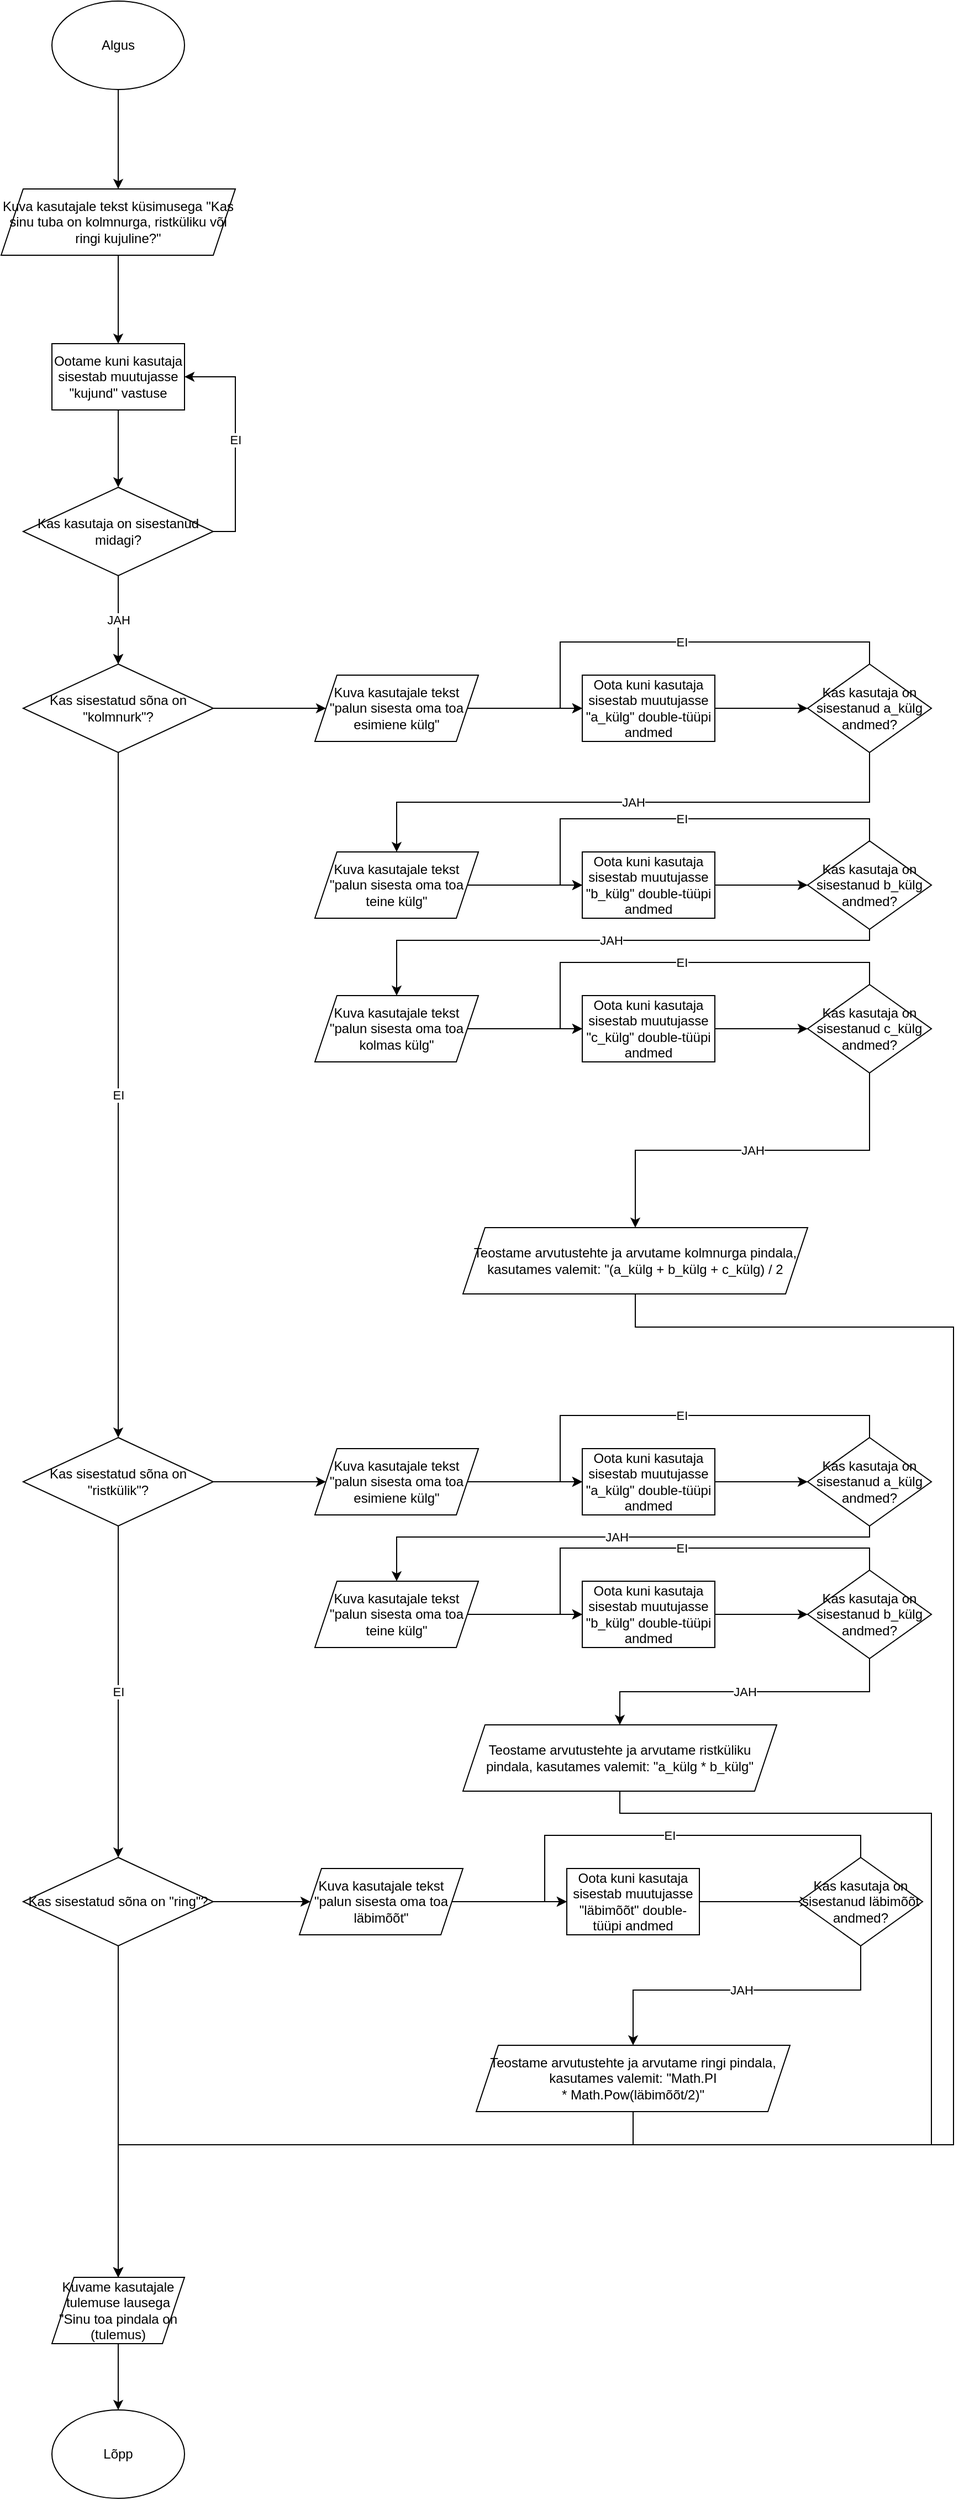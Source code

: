<mxfile version="26.0.9">
  <diagram id="C5RBs43oDa-KdzZeNtuy" name="Page-1">
    <mxGraphModel dx="832" dy="563" grid="1" gridSize="10" guides="1" tooltips="1" connect="1" arrows="1" fold="1" page="1" pageScale="1" pageWidth="1100" pageHeight="1700" math="0" shadow="0">
      <root>
        <mxCell id="WIyWlLk6GJQsqaUBKTNV-0" />
        <mxCell id="WIyWlLk6GJQsqaUBKTNV-1" parent="WIyWlLk6GJQsqaUBKTNV-0" />
        <mxCell id="Fa383bhnabTTkS8v6SVs-2" value="" style="edgeStyle=orthogonalEdgeStyle;rounded=0;orthogonalLoop=1;jettySize=auto;html=1;" parent="WIyWlLk6GJQsqaUBKTNV-1" source="Fa383bhnabTTkS8v6SVs-0" target="Fa383bhnabTTkS8v6SVs-1" edge="1">
          <mxGeometry relative="1" as="geometry" />
        </mxCell>
        <mxCell id="Fa383bhnabTTkS8v6SVs-0" value="Algus" style="ellipse;whiteSpace=wrap;html=1;" parent="WIyWlLk6GJQsqaUBKTNV-1" vertex="1">
          <mxGeometry x="354" y="50" width="120" height="80" as="geometry" />
        </mxCell>
        <mxCell id="Fa383bhnabTTkS8v6SVs-13" value="" style="edgeStyle=orthogonalEdgeStyle;rounded=0;orthogonalLoop=1;jettySize=auto;html=1;" parent="WIyWlLk6GJQsqaUBKTNV-1" source="Fa383bhnabTTkS8v6SVs-1" target="Fa383bhnabTTkS8v6SVs-12" edge="1">
          <mxGeometry relative="1" as="geometry" />
        </mxCell>
        <mxCell id="Fa383bhnabTTkS8v6SVs-1" value="Kuva kasutajale tekst küsimusega &quot;Kas sinu tuba on kolmnurga, ristküliku või ringi kujuline?&quot;" style="shape=parallelogram;perimeter=parallelogramPerimeter;whiteSpace=wrap;html=1;fixedSize=1;" parent="WIyWlLk6GJQsqaUBKTNV-1" vertex="1">
          <mxGeometry x="308" y="220" width="212" height="60" as="geometry" />
        </mxCell>
        <mxCell id="Fa383bhnabTTkS8v6SVs-15" value="" style="edgeStyle=orthogonalEdgeStyle;rounded=0;orthogonalLoop=1;jettySize=auto;html=1;" parent="WIyWlLk6GJQsqaUBKTNV-1" source="Fa383bhnabTTkS8v6SVs-12" target="Fa383bhnabTTkS8v6SVs-14" edge="1">
          <mxGeometry relative="1" as="geometry" />
        </mxCell>
        <mxCell id="Fa383bhnabTTkS8v6SVs-12" value="Ootame kuni kasutaja sisestab muutujasse &quot;kujund&quot; vastuse" style="whiteSpace=wrap;html=1;" parent="WIyWlLk6GJQsqaUBKTNV-1" vertex="1">
          <mxGeometry x="354" y="360" width="120" height="60" as="geometry" />
        </mxCell>
        <mxCell id="Fa383bhnabTTkS8v6SVs-16" value="EI" style="edgeStyle=orthogonalEdgeStyle;rounded=0;orthogonalLoop=1;jettySize=auto;html=1;exitX=1;exitY=0.5;exitDx=0;exitDy=0;entryX=1;entryY=0.5;entryDx=0;entryDy=0;" parent="WIyWlLk6GJQsqaUBKTNV-1" source="Fa383bhnabTTkS8v6SVs-14" target="Fa383bhnabTTkS8v6SVs-12" edge="1">
          <mxGeometry relative="1" as="geometry" />
        </mxCell>
        <mxCell id="Fa383bhnabTTkS8v6SVs-24" value="" style="edgeStyle=orthogonalEdgeStyle;rounded=0;orthogonalLoop=1;jettySize=auto;html=1;" parent="WIyWlLk6GJQsqaUBKTNV-1" source="Fa383bhnabTTkS8v6SVs-14" target="Fa383bhnabTTkS8v6SVs-23" edge="1">
          <mxGeometry relative="1" as="geometry" />
        </mxCell>
        <mxCell id="Fa383bhnabTTkS8v6SVs-27" value="JAH" style="edgeStyle=orthogonalEdgeStyle;rounded=0;orthogonalLoop=1;jettySize=auto;html=1;" parent="WIyWlLk6GJQsqaUBKTNV-1" source="Fa383bhnabTTkS8v6SVs-14" target="Fa383bhnabTTkS8v6SVs-23" edge="1">
          <mxGeometry relative="1" as="geometry" />
        </mxCell>
        <mxCell id="Fa383bhnabTTkS8v6SVs-14" value="Kas kasutaja on sisestanud midagi?" style="rhombus;whiteSpace=wrap;html=1;" parent="WIyWlLk6GJQsqaUBKTNV-1" vertex="1">
          <mxGeometry x="328" y="490" width="172" height="80" as="geometry" />
        </mxCell>
        <mxCell id="Fa383bhnabTTkS8v6SVs-26" value="EI" style="edgeStyle=orthogonalEdgeStyle;rounded=0;orthogonalLoop=1;jettySize=auto;html=1;" parent="WIyWlLk6GJQsqaUBKTNV-1" source="Fa383bhnabTTkS8v6SVs-23" target="Fa383bhnabTTkS8v6SVs-25" edge="1">
          <mxGeometry relative="1" as="geometry" />
        </mxCell>
        <mxCell id="Fa383bhnabTTkS8v6SVs-29" value="" style="edgeStyle=orthogonalEdgeStyle;rounded=0;orthogonalLoop=1;jettySize=auto;html=1;" parent="WIyWlLk6GJQsqaUBKTNV-1" source="Fa383bhnabTTkS8v6SVs-23" target="Fa383bhnabTTkS8v6SVs-28" edge="1">
          <mxGeometry relative="1" as="geometry" />
        </mxCell>
        <mxCell id="Fa383bhnabTTkS8v6SVs-23" value="Kas sisestatud sõna on &quot;kolmnurk&quot;?" style="rhombus;whiteSpace=wrap;html=1;" parent="WIyWlLk6GJQsqaUBKTNV-1" vertex="1">
          <mxGeometry x="328" y="650" width="172" height="80" as="geometry" />
        </mxCell>
        <mxCell id="Fa383bhnabTTkS8v6SVs-65" value="" style="edgeStyle=orthogonalEdgeStyle;rounded=0;orthogonalLoop=1;jettySize=auto;html=1;" parent="WIyWlLk6GJQsqaUBKTNV-1" source="Fa383bhnabTTkS8v6SVs-25" target="Fa383bhnabTTkS8v6SVs-53" edge="1">
          <mxGeometry relative="1" as="geometry" />
        </mxCell>
        <mxCell id="Fa383bhnabTTkS8v6SVs-67" value="EI" style="edgeStyle=orthogonalEdgeStyle;rounded=0;orthogonalLoop=1;jettySize=auto;html=1;" parent="WIyWlLk6GJQsqaUBKTNV-1" source="Fa383bhnabTTkS8v6SVs-25" target="Fa383bhnabTTkS8v6SVs-66" edge="1">
          <mxGeometry relative="1" as="geometry" />
        </mxCell>
        <mxCell id="Fa383bhnabTTkS8v6SVs-25" value="Kas sisestatud sõna on &quot;ristkülik&quot;?" style="rhombus;whiteSpace=wrap;html=1;" parent="WIyWlLk6GJQsqaUBKTNV-1" vertex="1">
          <mxGeometry x="328" y="1350" width="172" height="80" as="geometry" />
        </mxCell>
        <mxCell id="Fa383bhnabTTkS8v6SVs-31" value="" style="edgeStyle=orthogonalEdgeStyle;rounded=0;orthogonalLoop=1;jettySize=auto;html=1;" parent="WIyWlLk6GJQsqaUBKTNV-1" source="Fa383bhnabTTkS8v6SVs-28" target="Fa383bhnabTTkS8v6SVs-30" edge="1">
          <mxGeometry relative="1" as="geometry" />
        </mxCell>
        <mxCell id="Fa383bhnabTTkS8v6SVs-28" value="Kuva kasutajale tekst &quot;palun sisesta oma toa esimiene külg&quot;" style="shape=parallelogram;perimeter=parallelogramPerimeter;whiteSpace=wrap;html=1;fixedSize=1;" parent="WIyWlLk6GJQsqaUBKTNV-1" vertex="1">
          <mxGeometry x="592" y="660" width="148" height="60" as="geometry" />
        </mxCell>
        <mxCell id="Fa383bhnabTTkS8v6SVs-33" value="" style="edgeStyle=orthogonalEdgeStyle;rounded=0;orthogonalLoop=1;jettySize=auto;html=1;" parent="WIyWlLk6GJQsqaUBKTNV-1" source="Fa383bhnabTTkS8v6SVs-30" target="Fa383bhnabTTkS8v6SVs-32" edge="1">
          <mxGeometry relative="1" as="geometry" />
        </mxCell>
        <mxCell id="Fa383bhnabTTkS8v6SVs-30" value="Oota kuni kasutaja sisestab muutujasse &quot;a_külg&quot; double-tüüpi andmed" style="whiteSpace=wrap;html=1;" parent="WIyWlLk6GJQsqaUBKTNV-1" vertex="1">
          <mxGeometry x="834" y="660" width="120" height="60" as="geometry" />
        </mxCell>
        <mxCell id="Fa383bhnabTTkS8v6SVs-34" value="EI" style="edgeStyle=orthogonalEdgeStyle;rounded=0;orthogonalLoop=1;jettySize=auto;html=1;exitX=0.5;exitY=0;exitDx=0;exitDy=0;entryX=0;entryY=0.5;entryDx=0;entryDy=0;" parent="WIyWlLk6GJQsqaUBKTNV-1" source="Fa383bhnabTTkS8v6SVs-32" target="Fa383bhnabTTkS8v6SVs-30" edge="1">
          <mxGeometry relative="1" as="geometry" />
        </mxCell>
        <mxCell id="Fa383bhnabTTkS8v6SVs-74" value="JAH" style="edgeStyle=orthogonalEdgeStyle;rounded=0;orthogonalLoop=1;jettySize=auto;html=1;exitX=0.5;exitY=1;exitDx=0;exitDy=0;entryX=0.5;entryY=0;entryDx=0;entryDy=0;" parent="WIyWlLk6GJQsqaUBKTNV-1" source="Fa383bhnabTTkS8v6SVs-32" target="Fa383bhnabTTkS8v6SVs-36" edge="1">
          <mxGeometry relative="1" as="geometry" />
        </mxCell>
        <mxCell id="Fa383bhnabTTkS8v6SVs-32" value="Kas kasutaja on sisestanud a_külg andmed?" style="rhombus;whiteSpace=wrap;html=1;" parent="WIyWlLk6GJQsqaUBKTNV-1" vertex="1">
          <mxGeometry x="1038" y="650" width="112" height="80" as="geometry" />
        </mxCell>
        <mxCell id="Fa383bhnabTTkS8v6SVs-35" value="" style="edgeStyle=orthogonalEdgeStyle;rounded=0;orthogonalLoop=1;jettySize=auto;html=1;" parent="WIyWlLk6GJQsqaUBKTNV-1" source="Fa383bhnabTTkS8v6SVs-36" target="Fa383bhnabTTkS8v6SVs-38" edge="1">
          <mxGeometry relative="1" as="geometry" />
        </mxCell>
        <mxCell id="Fa383bhnabTTkS8v6SVs-36" value="Kuva kasutajale tekst &quot;palun sisesta oma toa teine külg&quot;" style="shape=parallelogram;perimeter=parallelogramPerimeter;whiteSpace=wrap;html=1;fixedSize=1;" parent="WIyWlLk6GJQsqaUBKTNV-1" vertex="1">
          <mxGeometry x="592" y="820" width="148" height="60" as="geometry" />
        </mxCell>
        <mxCell id="Fa383bhnabTTkS8v6SVs-37" value="" style="edgeStyle=orthogonalEdgeStyle;rounded=0;orthogonalLoop=1;jettySize=auto;html=1;" parent="WIyWlLk6GJQsqaUBKTNV-1" source="Fa383bhnabTTkS8v6SVs-38" target="Fa383bhnabTTkS8v6SVs-40" edge="1">
          <mxGeometry relative="1" as="geometry" />
        </mxCell>
        <mxCell id="Fa383bhnabTTkS8v6SVs-38" value="Oota kuni kasutaja sisestab muutujasse &quot;b_külg&quot; double-tüüpi andmed" style="whiteSpace=wrap;html=1;" parent="WIyWlLk6GJQsqaUBKTNV-1" vertex="1">
          <mxGeometry x="834" y="820" width="120" height="60" as="geometry" />
        </mxCell>
        <mxCell id="Fa383bhnabTTkS8v6SVs-39" value="EI" style="edgeStyle=orthogonalEdgeStyle;rounded=0;orthogonalLoop=1;jettySize=auto;html=1;exitX=0.5;exitY=0;exitDx=0;exitDy=0;entryX=0;entryY=0.5;entryDx=0;entryDy=0;" parent="WIyWlLk6GJQsqaUBKTNV-1" source="Fa383bhnabTTkS8v6SVs-40" target="Fa383bhnabTTkS8v6SVs-38" edge="1">
          <mxGeometry relative="1" as="geometry" />
        </mxCell>
        <mxCell id="Fa383bhnabTTkS8v6SVs-48" value="JAH" style="edgeStyle=orthogonalEdgeStyle;rounded=0;orthogonalLoop=1;jettySize=auto;html=1;exitX=0.5;exitY=1;exitDx=0;exitDy=0;" parent="WIyWlLk6GJQsqaUBKTNV-1" source="Fa383bhnabTTkS8v6SVs-40" target="Fa383bhnabTTkS8v6SVs-43" edge="1">
          <mxGeometry relative="1" as="geometry">
            <Array as="points">
              <mxPoint x="1094" y="900" />
              <mxPoint x="666" y="900" />
            </Array>
          </mxGeometry>
        </mxCell>
        <mxCell id="Fa383bhnabTTkS8v6SVs-40" value="Kas kasutaja on sisestanud b_külg andmed?" style="rhombus;whiteSpace=wrap;html=1;" parent="WIyWlLk6GJQsqaUBKTNV-1" vertex="1">
          <mxGeometry x="1038" y="810" width="112" height="80" as="geometry" />
        </mxCell>
        <mxCell id="Fa383bhnabTTkS8v6SVs-42" value="" style="edgeStyle=orthogonalEdgeStyle;rounded=0;orthogonalLoop=1;jettySize=auto;html=1;" parent="WIyWlLk6GJQsqaUBKTNV-1" source="Fa383bhnabTTkS8v6SVs-43" target="Fa383bhnabTTkS8v6SVs-45" edge="1">
          <mxGeometry relative="1" as="geometry" />
        </mxCell>
        <mxCell id="Fa383bhnabTTkS8v6SVs-43" value="Kuva kasutajale tekst &quot;palun sisesta oma toa kolmas külg&quot;" style="shape=parallelogram;perimeter=parallelogramPerimeter;whiteSpace=wrap;html=1;fixedSize=1;" parent="WIyWlLk6GJQsqaUBKTNV-1" vertex="1">
          <mxGeometry x="592" y="950" width="148" height="60" as="geometry" />
        </mxCell>
        <mxCell id="Fa383bhnabTTkS8v6SVs-44" value="" style="edgeStyle=orthogonalEdgeStyle;rounded=0;orthogonalLoop=1;jettySize=auto;html=1;" parent="WIyWlLk6GJQsqaUBKTNV-1" source="Fa383bhnabTTkS8v6SVs-45" target="Fa383bhnabTTkS8v6SVs-47" edge="1">
          <mxGeometry relative="1" as="geometry" />
        </mxCell>
        <mxCell id="Fa383bhnabTTkS8v6SVs-45" value="Oota kuni kasutaja sisestab muutujasse &quot;c_külg&quot; double-tüüpi andmed" style="whiteSpace=wrap;html=1;" parent="WIyWlLk6GJQsqaUBKTNV-1" vertex="1">
          <mxGeometry x="834" y="950" width="120" height="60" as="geometry" />
        </mxCell>
        <mxCell id="Fa383bhnabTTkS8v6SVs-46" value="EI" style="edgeStyle=orthogonalEdgeStyle;rounded=0;orthogonalLoop=1;jettySize=auto;html=1;exitX=0.5;exitY=0;exitDx=0;exitDy=0;entryX=0;entryY=0.5;entryDx=0;entryDy=0;" parent="WIyWlLk6GJQsqaUBKTNV-1" source="Fa383bhnabTTkS8v6SVs-47" target="Fa383bhnabTTkS8v6SVs-45" edge="1">
          <mxGeometry relative="1" as="geometry" />
        </mxCell>
        <mxCell id="Fa383bhnabTTkS8v6SVs-73" value="JAH" style="edgeStyle=orthogonalEdgeStyle;rounded=0;orthogonalLoop=1;jettySize=auto;html=1;" parent="WIyWlLk6GJQsqaUBKTNV-1" source="Fa383bhnabTTkS8v6SVs-47" target="Fa383bhnabTTkS8v6SVs-72" edge="1">
          <mxGeometry relative="1" as="geometry" />
        </mxCell>
        <mxCell id="Fa383bhnabTTkS8v6SVs-47" value="Kas kasutaja on sisestanud c_külg andmed?" style="rhombus;whiteSpace=wrap;html=1;" parent="WIyWlLk6GJQsqaUBKTNV-1" vertex="1">
          <mxGeometry x="1038" y="940" width="112" height="80" as="geometry" />
        </mxCell>
        <mxCell id="Fa383bhnabTTkS8v6SVs-52" value="" style="edgeStyle=orthogonalEdgeStyle;rounded=0;orthogonalLoop=1;jettySize=auto;html=1;" parent="WIyWlLk6GJQsqaUBKTNV-1" source="Fa383bhnabTTkS8v6SVs-53" target="Fa383bhnabTTkS8v6SVs-55" edge="1">
          <mxGeometry relative="1" as="geometry" />
        </mxCell>
        <mxCell id="Fa383bhnabTTkS8v6SVs-53" value="Kuva kasutajale tekst &quot;palun sisesta oma toa esimiene külg&quot;" style="shape=parallelogram;perimeter=parallelogramPerimeter;whiteSpace=wrap;html=1;fixedSize=1;" parent="WIyWlLk6GJQsqaUBKTNV-1" vertex="1">
          <mxGeometry x="592" y="1360" width="148" height="60" as="geometry" />
        </mxCell>
        <mxCell id="Fa383bhnabTTkS8v6SVs-54" value="" style="edgeStyle=orthogonalEdgeStyle;rounded=0;orthogonalLoop=1;jettySize=auto;html=1;" parent="WIyWlLk6GJQsqaUBKTNV-1" source="Fa383bhnabTTkS8v6SVs-55" target="Fa383bhnabTTkS8v6SVs-58" edge="1">
          <mxGeometry relative="1" as="geometry" />
        </mxCell>
        <mxCell id="Fa383bhnabTTkS8v6SVs-55" value="Oota kuni kasutaja sisestab muutujasse &quot;a_külg&quot; double-tüüpi andmed" style="whiteSpace=wrap;html=1;" parent="WIyWlLk6GJQsqaUBKTNV-1" vertex="1">
          <mxGeometry x="834" y="1360" width="120" height="60" as="geometry" />
        </mxCell>
        <mxCell id="Fa383bhnabTTkS8v6SVs-56" value="EI" style="edgeStyle=orthogonalEdgeStyle;rounded=0;orthogonalLoop=1;jettySize=auto;html=1;exitX=0.5;exitY=0;exitDx=0;exitDy=0;entryX=0;entryY=0.5;entryDx=0;entryDy=0;" parent="WIyWlLk6GJQsqaUBKTNV-1" source="Fa383bhnabTTkS8v6SVs-58" target="Fa383bhnabTTkS8v6SVs-55" edge="1">
          <mxGeometry relative="1" as="geometry" />
        </mxCell>
        <mxCell id="Fa383bhnabTTkS8v6SVs-57" value="JAH" style="edgeStyle=orthogonalEdgeStyle;rounded=0;orthogonalLoop=1;jettySize=auto;html=1;" parent="WIyWlLk6GJQsqaUBKTNV-1" source="Fa383bhnabTTkS8v6SVs-58" target="Fa383bhnabTTkS8v6SVs-60" edge="1">
          <mxGeometry relative="1" as="geometry">
            <mxPoint as="offset" />
            <Array as="points">
              <mxPoint x="1094" y="1440" />
              <mxPoint x="666" y="1440" />
            </Array>
          </mxGeometry>
        </mxCell>
        <mxCell id="Fa383bhnabTTkS8v6SVs-58" value="Kas kasutaja on sisestanud a_külg andmed?" style="rhombus;whiteSpace=wrap;html=1;" parent="WIyWlLk6GJQsqaUBKTNV-1" vertex="1">
          <mxGeometry x="1038" y="1350" width="112" height="80" as="geometry" />
        </mxCell>
        <mxCell id="Fa383bhnabTTkS8v6SVs-59" value="" style="edgeStyle=orthogonalEdgeStyle;rounded=0;orthogonalLoop=1;jettySize=auto;html=1;" parent="WIyWlLk6GJQsqaUBKTNV-1" source="Fa383bhnabTTkS8v6SVs-60" target="Fa383bhnabTTkS8v6SVs-62" edge="1">
          <mxGeometry relative="1" as="geometry" />
        </mxCell>
        <mxCell id="Fa383bhnabTTkS8v6SVs-60" value="Kuva kasutajale tekst &quot;palun sisesta oma toa teine külg&quot;" style="shape=parallelogram;perimeter=parallelogramPerimeter;whiteSpace=wrap;html=1;fixedSize=1;" parent="WIyWlLk6GJQsqaUBKTNV-1" vertex="1">
          <mxGeometry x="592" y="1480" width="148" height="60" as="geometry" />
        </mxCell>
        <mxCell id="Fa383bhnabTTkS8v6SVs-61" value="" style="edgeStyle=orthogonalEdgeStyle;rounded=0;orthogonalLoop=1;jettySize=auto;html=1;" parent="WIyWlLk6GJQsqaUBKTNV-1" source="Fa383bhnabTTkS8v6SVs-62" target="Fa383bhnabTTkS8v6SVs-64" edge="1">
          <mxGeometry relative="1" as="geometry" />
        </mxCell>
        <mxCell id="Fa383bhnabTTkS8v6SVs-62" value="Oota kuni kasutaja sisestab muutujasse &quot;b_külg&quot; double-tüüpi andmed" style="whiteSpace=wrap;html=1;" parent="WIyWlLk6GJQsqaUBKTNV-1" vertex="1">
          <mxGeometry x="834" y="1480" width="120" height="60" as="geometry" />
        </mxCell>
        <mxCell id="Fa383bhnabTTkS8v6SVs-63" value="EI" style="edgeStyle=orthogonalEdgeStyle;rounded=0;orthogonalLoop=1;jettySize=auto;html=1;exitX=0.5;exitY=0;exitDx=0;exitDy=0;entryX=0;entryY=0.5;entryDx=0;entryDy=0;" parent="WIyWlLk6GJQsqaUBKTNV-1" source="Fa383bhnabTTkS8v6SVs-64" target="Fa383bhnabTTkS8v6SVs-62" edge="1">
          <mxGeometry relative="1" as="geometry" />
        </mxCell>
        <mxCell id="Fa383bhnabTTkS8v6SVs-77" value="JAH" style="edgeStyle=orthogonalEdgeStyle;rounded=0;orthogonalLoop=1;jettySize=auto;html=1;exitX=0.5;exitY=1;exitDx=0;exitDy=0;entryX=0.5;entryY=0;entryDx=0;entryDy=0;" parent="WIyWlLk6GJQsqaUBKTNV-1" source="Fa383bhnabTTkS8v6SVs-64" target="Fa383bhnabTTkS8v6SVs-75" edge="1">
          <mxGeometry relative="1" as="geometry" />
        </mxCell>
        <mxCell id="Fa383bhnabTTkS8v6SVs-64" value="Kas kasutaja on sisestanud b_külg andmed?" style="rhombus;whiteSpace=wrap;html=1;" parent="WIyWlLk6GJQsqaUBKTNV-1" vertex="1">
          <mxGeometry x="1038" y="1470" width="112" height="80" as="geometry" />
        </mxCell>
        <mxCell id="Fa383bhnabTTkS8v6SVs-79" value="" style="edgeStyle=orthogonalEdgeStyle;rounded=0;orthogonalLoop=1;jettySize=auto;html=1;" parent="WIyWlLk6GJQsqaUBKTNV-1" source="Fa383bhnabTTkS8v6SVs-66" target="Fa383bhnabTTkS8v6SVs-78" edge="1">
          <mxGeometry relative="1" as="geometry" />
        </mxCell>
        <mxCell id="Fa383bhnabTTkS8v6SVs-99" value="" style="edgeStyle=orthogonalEdgeStyle;rounded=0;orthogonalLoop=1;jettySize=auto;html=1;" parent="WIyWlLk6GJQsqaUBKTNV-1" source="Fa383bhnabTTkS8v6SVs-66" target="Fa383bhnabTTkS8v6SVs-98" edge="1">
          <mxGeometry relative="1" as="geometry" />
        </mxCell>
        <mxCell id="Fa383bhnabTTkS8v6SVs-66" value="Kas sisestatud sõna on &quot;ring&quot;?" style="rhombus;whiteSpace=wrap;html=1;" parent="WIyWlLk6GJQsqaUBKTNV-1" vertex="1">
          <mxGeometry x="328" y="1730" width="172" height="80" as="geometry" />
        </mxCell>
        <mxCell id="Fa383bhnabTTkS8v6SVs-103" style="edgeStyle=orthogonalEdgeStyle;rounded=0;orthogonalLoop=1;jettySize=auto;html=1;exitX=0.5;exitY=1;exitDx=0;exitDy=0;entryX=0.5;entryY=0;entryDx=0;entryDy=0;" parent="WIyWlLk6GJQsqaUBKTNV-1" source="Fa383bhnabTTkS8v6SVs-72" target="Fa383bhnabTTkS8v6SVs-98" edge="1">
          <mxGeometry relative="1" as="geometry">
            <Array as="points">
              <mxPoint x="882" y="1250" />
              <mxPoint x="1170" y="1250" />
              <mxPoint x="1170" y="1990" />
              <mxPoint x="414" y="1990" />
            </Array>
          </mxGeometry>
        </mxCell>
        <mxCell id="Fa383bhnabTTkS8v6SVs-72" value="Teostame arvutustehte ja arvutame kolmnurga pindala, kasutames valemit: &quot;(a_külg + b_külg + c_külg) / 2" style="shape=parallelogram;perimeter=parallelogramPerimeter;whiteSpace=wrap;html=1;fixedSize=1;" parent="WIyWlLk6GJQsqaUBKTNV-1" vertex="1">
          <mxGeometry x="726" y="1160" width="312" height="60" as="geometry" />
        </mxCell>
        <mxCell id="Fa383bhnabTTkS8v6SVs-101" style="edgeStyle=orthogonalEdgeStyle;rounded=0;orthogonalLoop=1;jettySize=auto;html=1;exitX=0.5;exitY=1;exitDx=0;exitDy=0;" parent="WIyWlLk6GJQsqaUBKTNV-1" source="Fa383bhnabTTkS8v6SVs-75" target="Fa383bhnabTTkS8v6SVs-98" edge="1">
          <mxGeometry relative="1" as="geometry">
            <Array as="points">
              <mxPoint x="868" y="1690" />
              <mxPoint x="1150" y="1690" />
              <mxPoint x="1150" y="1990" />
              <mxPoint x="414" y="1990" />
            </Array>
          </mxGeometry>
        </mxCell>
        <mxCell id="Fa383bhnabTTkS8v6SVs-75" value="Teostame arvutustehte ja arvutame ristküliku pindala, kasutames valemit: &quot;a_külg * b_külg&quot;" style="shape=parallelogram;perimeter=parallelogramPerimeter;whiteSpace=wrap;html=1;fixedSize=1;" parent="WIyWlLk6GJQsqaUBKTNV-1" vertex="1">
          <mxGeometry x="726" y="1610" width="284" height="60" as="geometry" />
        </mxCell>
        <mxCell id="Fa383bhnabTTkS8v6SVs-81" value="" style="edgeStyle=orthogonalEdgeStyle;rounded=0;orthogonalLoop=1;jettySize=auto;html=1;" parent="WIyWlLk6GJQsqaUBKTNV-1" source="Fa383bhnabTTkS8v6SVs-78" target="Fa383bhnabTTkS8v6SVs-80" edge="1">
          <mxGeometry relative="1" as="geometry" />
        </mxCell>
        <mxCell id="Fa383bhnabTTkS8v6SVs-78" value="Kuva kasutajale tekst &quot;palun sisesta oma toa läbimõõt&quot;" style="shape=parallelogram;perimeter=parallelogramPerimeter;whiteSpace=wrap;html=1;fixedSize=1;" parent="WIyWlLk6GJQsqaUBKTNV-1" vertex="1">
          <mxGeometry x="578" y="1740" width="148" height="60" as="geometry" />
        </mxCell>
        <mxCell id="Fa383bhnabTTkS8v6SVs-83" value="" style="edgeStyle=orthogonalEdgeStyle;rounded=0;orthogonalLoop=1;jettySize=auto;html=1;" parent="WIyWlLk6GJQsqaUBKTNV-1" source="Fa383bhnabTTkS8v6SVs-80" edge="1">
          <mxGeometry relative="1" as="geometry">
            <mxPoint x="1040" y="1770" as="targetPoint" />
          </mxGeometry>
        </mxCell>
        <mxCell id="Fa383bhnabTTkS8v6SVs-80" value="Oota kuni kasutaja sisestab muutujasse &quot;läbimõõt&quot; double-tüüpi andmed" style="whiteSpace=wrap;html=1;" parent="WIyWlLk6GJQsqaUBKTNV-1" vertex="1">
          <mxGeometry x="820" y="1740" width="120" height="60" as="geometry" />
        </mxCell>
        <mxCell id="Fa383bhnabTTkS8v6SVs-86" value="EI" style="edgeStyle=orthogonalEdgeStyle;rounded=0;orthogonalLoop=1;jettySize=auto;html=1;exitX=0.5;exitY=0;exitDx=0;exitDy=0;entryX=0;entryY=0.5;entryDx=0;entryDy=0;" parent="WIyWlLk6GJQsqaUBKTNV-1" source="Fa383bhnabTTkS8v6SVs-84" target="Fa383bhnabTTkS8v6SVs-80" edge="1">
          <mxGeometry relative="1" as="geometry" />
        </mxCell>
        <mxCell id="Fa383bhnabTTkS8v6SVs-89" value="JAH" style="edgeStyle=orthogonalEdgeStyle;rounded=0;orthogonalLoop=1;jettySize=auto;html=1;" parent="WIyWlLk6GJQsqaUBKTNV-1" source="Fa383bhnabTTkS8v6SVs-84" edge="1">
          <mxGeometry relative="1" as="geometry">
            <mxPoint x="880" y="1900" as="targetPoint" />
            <Array as="points">
              <mxPoint x="1086" y="1850" />
              <mxPoint x="880" y="1850" />
            </Array>
          </mxGeometry>
        </mxCell>
        <mxCell id="Fa383bhnabTTkS8v6SVs-84" value="Kas kasutaja on sisestanud läbimõõt andmed?" style="rhombus;whiteSpace=wrap;html=1;" parent="WIyWlLk6GJQsqaUBKTNV-1" vertex="1">
          <mxGeometry x="1030" y="1730" width="112" height="80" as="geometry" />
        </mxCell>
        <mxCell id="Fa383bhnabTTkS8v6SVs-100" style="edgeStyle=orthogonalEdgeStyle;rounded=0;orthogonalLoop=1;jettySize=auto;html=1;exitX=0.5;exitY=1;exitDx=0;exitDy=0;entryX=0.5;entryY=0;entryDx=0;entryDy=0;" parent="WIyWlLk6GJQsqaUBKTNV-1" source="Fa383bhnabTTkS8v6SVs-85" target="Fa383bhnabTTkS8v6SVs-98" edge="1">
          <mxGeometry relative="1" as="geometry">
            <Array as="points">
              <mxPoint x="880" y="1990" />
              <mxPoint x="414" y="1990" />
            </Array>
          </mxGeometry>
        </mxCell>
        <mxCell id="Fa383bhnabTTkS8v6SVs-85" value="Teostame arvutustehte ja arvutame ringi pindala, kasutames valemit: &quot;Math.PI *&lt;span lang=&quot;et&quot; class=&quot;BxUVEf ILfuVd&quot;&gt;&amp;nbsp;Math.Pow(läbimõõt/2)&lt;/span&gt;&quot;" style="shape=parallelogram;perimeter=parallelogramPerimeter;whiteSpace=wrap;html=1;fixedSize=1;" parent="WIyWlLk6GJQsqaUBKTNV-1" vertex="1">
          <mxGeometry x="738" y="1900" width="284" height="60" as="geometry" />
        </mxCell>
        <mxCell id="Fa383bhnabTTkS8v6SVs-106" value="" style="edgeStyle=orthogonalEdgeStyle;rounded=0;orthogonalLoop=1;jettySize=auto;html=1;" parent="WIyWlLk6GJQsqaUBKTNV-1" source="Fa383bhnabTTkS8v6SVs-98" target="Fa383bhnabTTkS8v6SVs-105" edge="1">
          <mxGeometry relative="1" as="geometry" />
        </mxCell>
        <mxCell id="Fa383bhnabTTkS8v6SVs-98" value="Kuvame kasutajale tulemuse lausega &quot;Sinu toa pindala on (tulemus)" style="shape=parallelogram;perimeter=parallelogramPerimeter;whiteSpace=wrap;html=1;fixedSize=1;" parent="WIyWlLk6GJQsqaUBKTNV-1" vertex="1">
          <mxGeometry x="354" y="2110" width="120" height="60" as="geometry" />
        </mxCell>
        <mxCell id="Fa383bhnabTTkS8v6SVs-105" value="Lõpp" style="ellipse;whiteSpace=wrap;html=1;" parent="WIyWlLk6GJQsqaUBKTNV-1" vertex="1">
          <mxGeometry x="354" y="2230" width="120" height="80" as="geometry" />
        </mxCell>
      </root>
    </mxGraphModel>
  </diagram>
</mxfile>
